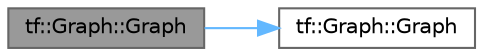 digraph "tf::Graph::Graph"
{
 // LATEX_PDF_SIZE
  bgcolor="transparent";
  edge [fontname=Helvetica,fontsize=10,labelfontname=Helvetica,labelfontsize=10];
  node [fontname=Helvetica,fontsize=10,shape=box,height=0.2,width=0.4];
  rankdir="LR";
  Node1 [id="Node000001",label="tf::Graph::Graph",height=0.2,width=0.4,color="gray40", fillcolor="grey60", style="filled", fontcolor="black",tooltip="disabled copy constructor"];
  Node1 -> Node2 [id="edge1_Node000001_Node000002",color="steelblue1",style="solid",tooltip=" "];
  Node2 [id="Node000002",label="tf::Graph::Graph",height=0.2,width=0.4,color="grey40", fillcolor="white", style="filled",URL="$classtf_1_1_graph.html#a1cd3bae8cabb45810b25cdbdd4e89006",tooltip="constructs a graph object"];
}
